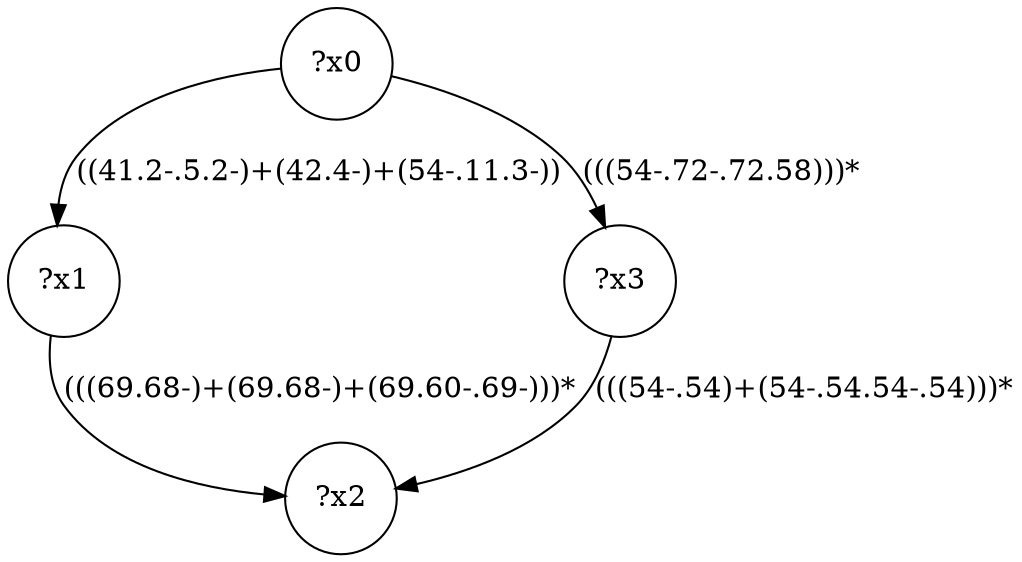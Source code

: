 digraph g {
	x0 [shape=circle, label="?x0"];
	x1 [shape=circle, label="?x1"];
	x0 -> x1 [label="((41.2-.5.2-)+(42.4-)+(54-.11.3-))"];
	x2 [shape=circle, label="?x2"];
	x1 -> x2 [label="(((69.68-)+(69.68-)+(69.60-.69-)))*"];
	x3 [shape=circle, label="?x3"];
	x0 -> x3 [label="(((54-.72-.72.58)))*"];
	x3 -> x2 [label="(((54-.54)+(54-.54.54-.54)))*"];
}
